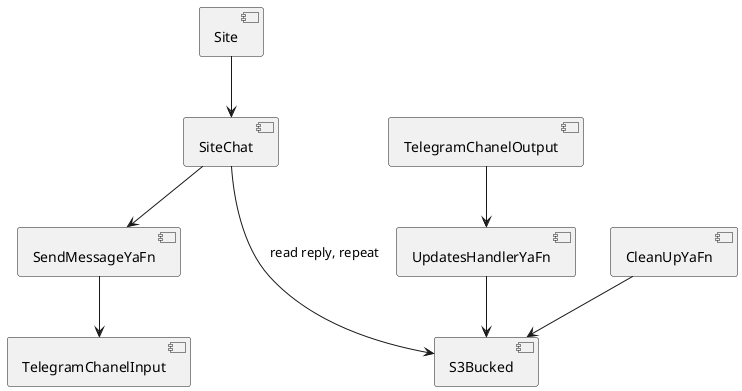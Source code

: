 @startuml

[Site] --> [SiteChat]

[SiteChat] --> [SendMessageYaFn]

[SiteChat] ---> [S3Bucked]: read reply, repeat

[SendMessageYaFn] --> [TelegramChanelInput]

[TelegramChanelOutput] --> [UpdatesHandlerYaFn]

[UpdatesHandlerYaFn] --> [S3Bucked]

[CleanUpYaFn] --> [S3Bucked]

@enduml

